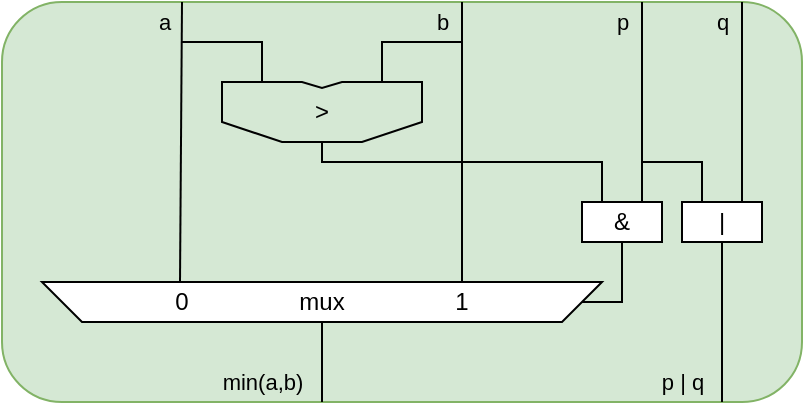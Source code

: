 <mxfile version="28.1.2">
  <diagram name="Page-1" id="VpRImV_lAUAAagEEaz_6">
    <mxGraphModel dx="763" dy="952" grid="1" gridSize="10" guides="1" tooltips="1" connect="1" arrows="1" fold="1" page="1" pageScale="1" pageWidth="850" pageHeight="1100" math="0" shadow="0">
      <root>
        <mxCell id="0" />
        <mxCell id="1" parent="0" />
        <mxCell id="4UaJMtBj_h-Qflq0AI8P-73" value="" style="rounded=1;whiteSpace=wrap;html=1;fillColor=#d5e8d4;strokeColor=#82b366;" parent="1" vertex="1">
          <mxGeometry x="120" y="200" width="400" height="200" as="geometry" />
        </mxCell>
        <mxCell id="4UaJMtBj_h-Qflq0AI8P-37" value="" style="endArrow=none;html=1;rounded=0;exitX=0;exitY=0;exitDx=0;exitDy=0;" parent="1" source="4UaJMtBj_h-Qflq0AI8P-54" edge="1">
          <mxGeometry width="50" height="50" relative="1" as="geometry">
            <mxPoint x="250" y="220" as="sourcePoint" />
            <mxPoint x="210" y="220" as="targetPoint" />
            <Array as="points">
              <mxPoint x="250" y="220" />
              <mxPoint x="210" y="220" />
            </Array>
          </mxGeometry>
        </mxCell>
        <mxCell id="4UaJMtBj_h-Qflq0AI8P-38" value="" style="endArrow=none;html=1;rounded=0;exitX=1;exitY=0;exitDx=0;exitDy=0;" parent="1" source="4UaJMtBj_h-Qflq0AI8P-54" edge="1">
          <mxGeometry width="50" height="50" relative="1" as="geometry">
            <mxPoint x="310" y="220" as="sourcePoint" />
            <mxPoint x="350" y="200" as="targetPoint" />
            <Array as="points">
              <mxPoint x="310" y="220" />
              <mxPoint x="350" y="220" />
            </Array>
          </mxGeometry>
        </mxCell>
        <mxCell id="4UaJMtBj_h-Qflq0AI8P-39" value="mux" style="shape=trapezoid;perimeter=trapezoidPerimeter;whiteSpace=wrap;html=1;fixedSize=1;direction=west;" parent="1" vertex="1">
          <mxGeometry x="140" y="340" width="280" height="20" as="geometry" />
        </mxCell>
        <mxCell id="4UaJMtBj_h-Qflq0AI8P-40" value="" style="endArrow=none;html=1;rounded=0;entryX=0.75;entryY=1;entryDx=0;entryDy=0;" parent="1" edge="1">
          <mxGeometry width="50" height="50" relative="1" as="geometry">
            <mxPoint x="210" y="200" as="sourcePoint" />
            <mxPoint x="209" y="340" as="targetPoint" />
          </mxGeometry>
        </mxCell>
        <mxCell id="325euitBwvf_rdHyh47d-5" value="a" style="edgeLabel;html=1;align=center;verticalAlign=middle;resizable=0;points=[];labelBackgroundColor=none;" vertex="1" connectable="0" parent="4UaJMtBj_h-Qflq0AI8P-40">
          <mxGeometry x="0.011" relative="1" as="geometry">
            <mxPoint x="-9" y="-61" as="offset" />
          </mxGeometry>
        </mxCell>
        <mxCell id="4UaJMtBj_h-Qflq0AI8P-41" value="" style="endArrow=none;html=1;rounded=0;entryX=0.25;entryY=1;entryDx=0;entryDy=0;" parent="1" target="4UaJMtBj_h-Qflq0AI8P-39" edge="1">
          <mxGeometry width="50" height="50" relative="1" as="geometry">
            <mxPoint x="350" y="220" as="sourcePoint" />
            <mxPoint x="400" y="290" as="targetPoint" />
          </mxGeometry>
        </mxCell>
        <mxCell id="4UaJMtBj_h-Qflq0AI8P-63" value="b" style="edgeLabel;html=1;align=center;verticalAlign=middle;resizable=0;points=[];labelBackgroundColor=none;" parent="4UaJMtBj_h-Qflq0AI8P-41" vertex="1" connectable="0">
          <mxGeometry x="-0.506" y="-1" relative="1" as="geometry">
            <mxPoint x="-9" y="-40" as="offset" />
          </mxGeometry>
        </mxCell>
        <mxCell id="4UaJMtBj_h-Qflq0AI8P-48" value="&amp;amp;" style="rounded=0;whiteSpace=wrap;html=1;" parent="1" vertex="1">
          <mxGeometry x="410" y="300" width="40" height="20" as="geometry" />
        </mxCell>
        <mxCell id="4UaJMtBj_h-Qflq0AI8P-49" value="" style="endArrow=none;html=1;rounded=0;entryX=0.25;entryY=0;entryDx=0;entryDy=0;exitX=0.5;exitY=0;exitDx=0;exitDy=0;" parent="1" target="4UaJMtBj_h-Qflq0AI8P-48" edge="1">
          <mxGeometry width="50" height="50" relative="1" as="geometry">
            <mxPoint x="280" y="270" as="sourcePoint" />
            <mxPoint x="420" y="380" as="targetPoint" />
            <Array as="points">
              <mxPoint x="280" y="280" />
              <mxPoint x="420" y="280" />
            </Array>
          </mxGeometry>
        </mxCell>
        <mxCell id="4UaJMtBj_h-Qflq0AI8P-50" value="" style="endArrow=none;html=1;rounded=0;exitX=0.75;exitY=0;exitDx=0;exitDy=0;" parent="1" source="4UaJMtBj_h-Qflq0AI8P-48" edge="1">
          <mxGeometry width="50" height="50" relative="1" as="geometry">
            <mxPoint x="430" y="320" as="sourcePoint" />
            <mxPoint x="440" y="200" as="targetPoint" />
          </mxGeometry>
        </mxCell>
        <mxCell id="4UaJMtBj_h-Qflq0AI8P-70" value="p" style="edgeLabel;html=1;align=center;verticalAlign=middle;resizable=0;points=[];labelBackgroundColor=none;" parent="4UaJMtBj_h-Qflq0AI8P-50" vertex="1" connectable="0">
          <mxGeometry x="-0.015" y="2" relative="1" as="geometry">
            <mxPoint x="-8" y="-41" as="offset" />
          </mxGeometry>
        </mxCell>
        <mxCell id="4UaJMtBj_h-Qflq0AI8P-51" value="" style="endArrow=none;html=1;rounded=0;entryX=0.5;entryY=1;entryDx=0;entryDy=0;exitX=0;exitY=0.5;exitDx=0;exitDy=0;" parent="1" source="4UaJMtBj_h-Qflq0AI8P-39" target="4UaJMtBj_h-Qflq0AI8P-48" edge="1">
          <mxGeometry width="50" height="50" relative="1" as="geometry">
            <mxPoint x="430" y="340" as="sourcePoint" />
            <mxPoint x="480" y="290" as="targetPoint" />
            <Array as="points">
              <mxPoint x="430" y="350" />
            </Array>
          </mxGeometry>
        </mxCell>
        <mxCell id="4UaJMtBj_h-Qflq0AI8P-53" value="" style="endArrow=none;html=1;rounded=0;textShadow=0;" parent="1" edge="1">
          <mxGeometry width="50" height="50" relative="1" as="geometry">
            <mxPoint x="240" y="240" as="sourcePoint" />
            <mxPoint x="240" y="240" as="targetPoint" />
            <Array as="points">
              <mxPoint x="230" y="240" />
              <mxPoint x="230" y="260" />
              <mxPoint x="260" y="270" />
              <mxPoint x="300" y="270" />
              <mxPoint x="330" y="260" />
              <mxPoint x="330" y="240" />
              <mxPoint x="290" y="240" />
              <mxPoint x="280" y="243" />
              <mxPoint x="270" y="240" />
            </Array>
          </mxGeometry>
        </mxCell>
        <mxCell id="4UaJMtBj_h-Qflq0AI8P-54" value="&amp;gt;" style="text;html=1;align=center;verticalAlign=middle;whiteSpace=wrap;rounded=0;labelBackgroundColor=none;" parent="1" vertex="1">
          <mxGeometry x="250" y="240" width="60" height="30" as="geometry" />
        </mxCell>
        <mxCell id="4UaJMtBj_h-Qflq0AI8P-60" value="" style="endArrow=none;html=1;rounded=0;" parent="1" edge="1">
          <mxGeometry width="50" height="50" relative="1" as="geometry">
            <mxPoint x="280" y="400" as="sourcePoint" />
            <mxPoint x="280" y="360" as="targetPoint" />
          </mxGeometry>
        </mxCell>
        <mxCell id="4UaJMtBj_h-Qflq0AI8P-61" value="min(a,b)" style="edgeLabel;html=1;align=center;verticalAlign=middle;resizable=0;points=[];labelBackgroundColor=none;" parent="4UaJMtBj_h-Qflq0AI8P-60" vertex="1" connectable="0">
          <mxGeometry x="0.009" y="1" relative="1" as="geometry">
            <mxPoint x="-29" y="10" as="offset" />
          </mxGeometry>
        </mxCell>
        <mxCell id="4UaJMtBj_h-Qflq0AI8P-64" value="|" style="rounded=0;whiteSpace=wrap;html=1;" parent="1" vertex="1">
          <mxGeometry x="460" y="300" width="40" height="20" as="geometry" />
        </mxCell>
        <mxCell id="4UaJMtBj_h-Qflq0AI8P-65" value="q" style="endArrow=none;html=1;rounded=0;exitX=0.75;exitY=0;exitDx=0;exitDy=0;labelBackgroundColor=none;" parent="1" edge="1">
          <mxGeometry x="0.8" y="10" width="50" height="50" relative="1" as="geometry">
            <mxPoint x="490.0" y="300" as="sourcePoint" />
            <mxPoint x="490" y="200" as="targetPoint" />
            <Array as="points" />
            <mxPoint as="offset" />
          </mxGeometry>
        </mxCell>
        <mxCell id="4UaJMtBj_h-Qflq0AI8P-67" value="" style="endArrow=none;html=1;rounded=0;entryX=0.25;entryY=0;entryDx=0;entryDy=0;" parent="1" target="4UaJMtBj_h-Qflq0AI8P-64" edge="1">
          <mxGeometry width="50" height="50" relative="1" as="geometry">
            <mxPoint x="440" y="280" as="sourcePoint" />
            <mxPoint x="310" y="180" as="targetPoint" />
            <Array as="points">
              <mxPoint x="470" y="280" />
            </Array>
          </mxGeometry>
        </mxCell>
        <mxCell id="4UaJMtBj_h-Qflq0AI8P-68" value="" style="endArrow=none;html=1;rounded=0;entryX=0.5;entryY=1;entryDx=0;entryDy=0;" parent="1" target="4UaJMtBj_h-Qflq0AI8P-64" edge="1">
          <mxGeometry width="50" height="50" relative="1" as="geometry">
            <mxPoint x="480" y="400" as="sourcePoint" />
            <mxPoint x="480" y="330" as="targetPoint" />
          </mxGeometry>
        </mxCell>
        <mxCell id="4UaJMtBj_h-Qflq0AI8P-69" value="p | q" style="edgeLabel;html=1;align=center;verticalAlign=middle;resizable=0;points=[];labelBackgroundColor=none;" parent="4UaJMtBj_h-Qflq0AI8P-68" vertex="1" connectable="0">
          <mxGeometry x="0.009" y="1" relative="1" as="geometry">
            <mxPoint x="-19" y="30" as="offset" />
          </mxGeometry>
        </mxCell>
        <mxCell id="325euitBwvf_rdHyh47d-2" value="1" style="text;html=1;align=center;verticalAlign=middle;whiteSpace=wrap;rounded=0;" vertex="1" parent="1">
          <mxGeometry x="340" y="340" width="20" height="20" as="geometry" />
        </mxCell>
        <mxCell id="325euitBwvf_rdHyh47d-3" value="0" style="text;html=1;align=center;verticalAlign=middle;whiteSpace=wrap;rounded=0;" vertex="1" parent="1">
          <mxGeometry x="200" y="340" width="20" height="20" as="geometry" />
        </mxCell>
      </root>
    </mxGraphModel>
  </diagram>
</mxfile>
